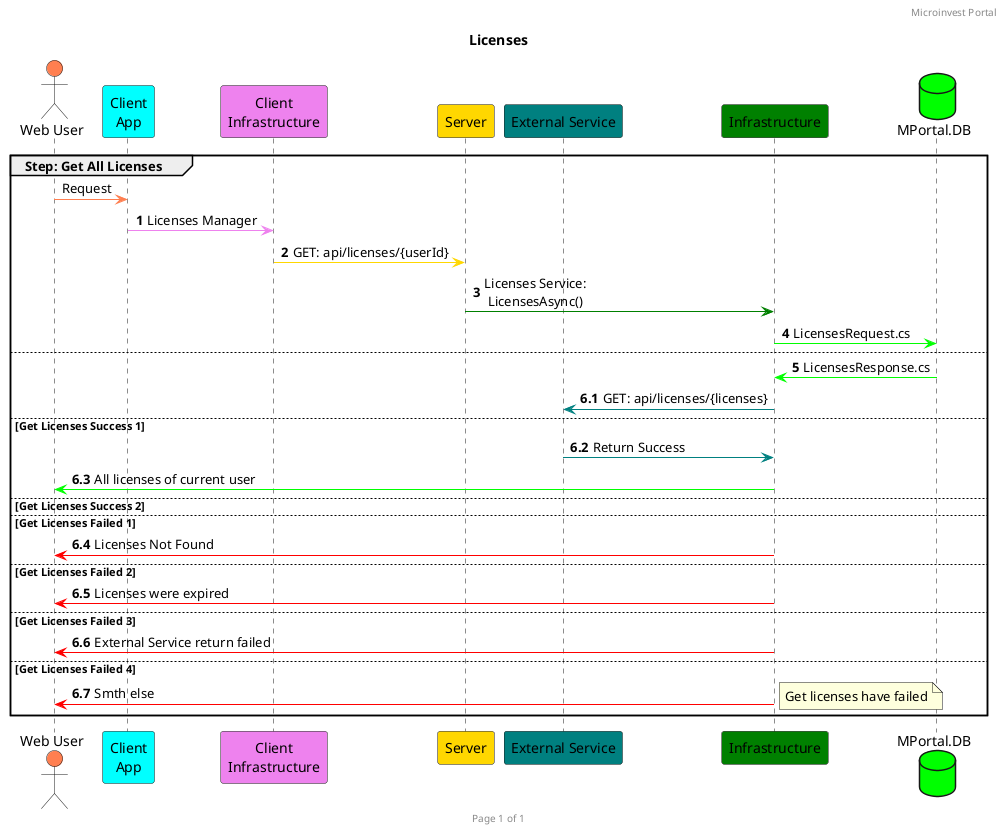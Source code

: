 ﻿@startuml
'https://plantuml.com/component-diagram


header Microinvest Portal
title "Login User"
footer Page %page% of %lastpage%
actor "Web User" as User #coral

header Microinvest Portal
title "Licenses"
footer Page %page% of %lastpage%
actor User #coral
participant "Client\nApp" as Client #cyan
participant "Client\nInfrastructure" as ClientInfrastructure #violet
participant "Server" as Server #gold
participant "External Service" as ES #teal
participant "Infrastructure" as Infrastructure #green 
database MPortal.DB as DB #lime

group Step: Get All Licenses
User[#coral]->Client : Request
autonumber 1
Client [#violet]->ClientInfrastructure: Licenses Manager
ClientInfrastructure [#gold]-> Server: GET: api/licenses/{userId}
Server [#green]-> Infrastructure: Licenses Service:\n LicensesAsync()
Infrastructure [#lime]-> DB : LicensesRequest.cs
else

DB [#lime]-> Infrastructure: LicensesResponse.cs
autonumber 6.1
Infrastructure [#teal]-> ES --: GET: api/licenses/{licenses}
else Get Licenses Success 1 
ES [#teal]-> Infrastructure--: Return Success
Infrastructure [#lime]-> User--: All licenses of current user
else Get Licenses Success 2
else Get Licenses Failed 1
Infrastructure [#red]-> User: Licenses Not Found
else Get Licenses Failed 2
Infrastructure [#red]-> User:  Licenses were expired 
else Get Licenses Failed 3
Infrastructure [#red]-> User: External Service return failed
else Get Licenses Failed 4
Infrastructure [#red]-> User: Smth else
note right: Get licenses have failed
end






@enduml